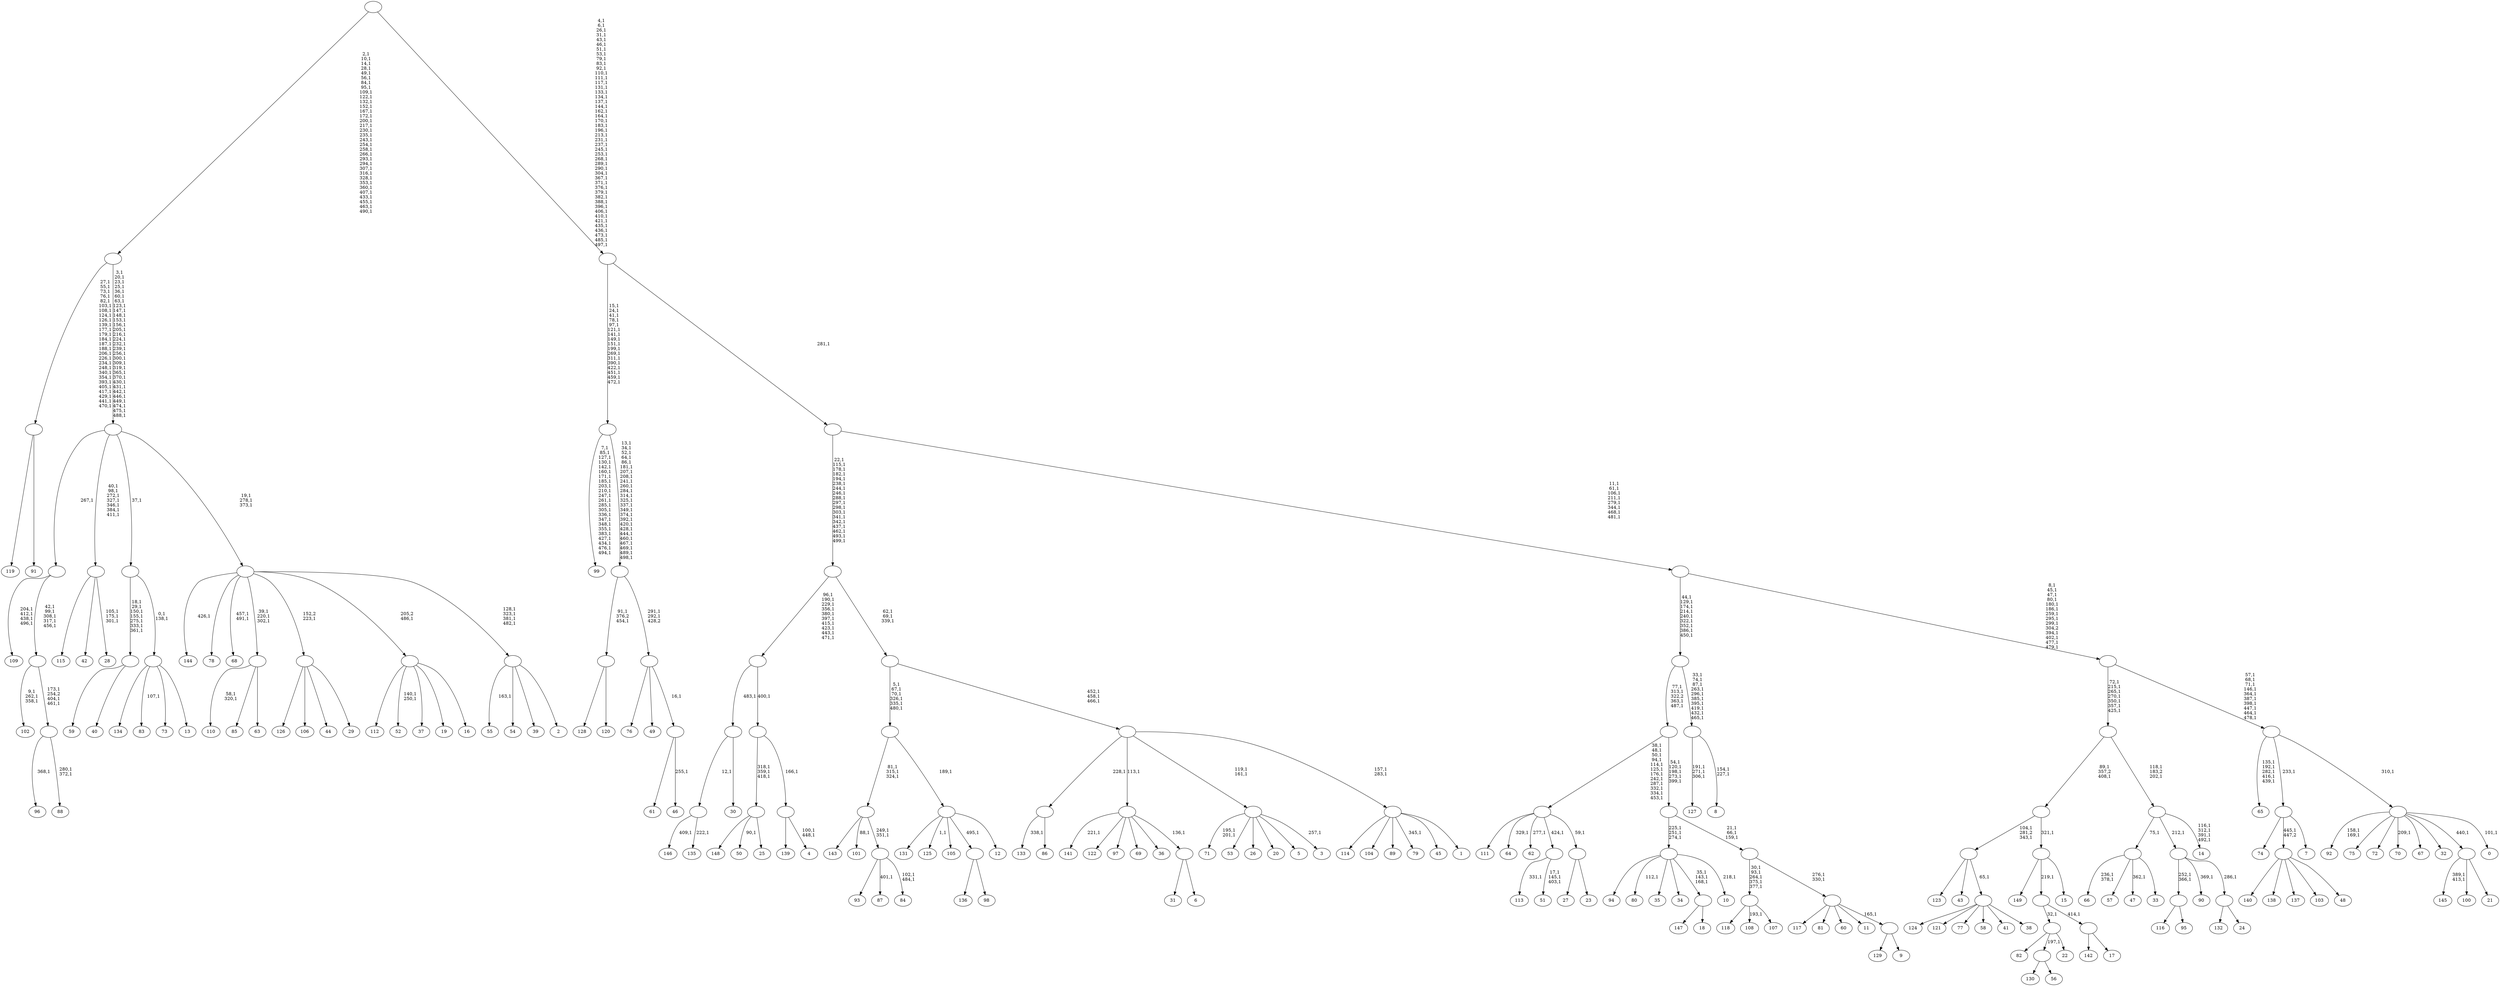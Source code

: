 digraph T {
	650 [label="149"]
	649 [label="148"]
	648 [label="147"]
	647 [label="146"]
	645 [label="145"]
	642 [label="144"]
	640 [label="143"]
	639 [label="142"]
	638 [label="141"]
	636 [label="140"]
	635 [label="139"]
	634 [label="138"]
	633 [label="137"]
	632 [label="136"]
	631 [label="135"]
	629 [label=""]
	628 [label="134"]
	627 [label="133"]
	625 [label="132"]
	624 [label="131"]
	623 [label="130"]
	622 [label="129"]
	621 [label="128"]
	620 [label="127"]
	616 [label="126"]
	615 [label="125"]
	613 [label="124"]
	612 [label="123"]
	611 [label="122"]
	610 [label="121"]
	609 [label="120"]
	608 [label=""]
	606 [label="119"]
	605 [label="118"]
	604 [label="117"]
	603 [label="116"]
	602 [label="115"]
	601 [label="114"]
	600 [label="113"]
	598 [label="112"]
	597 [label="111"]
	596 [label="110"]
	593 [label="109"]
	588 [label="108"]
	586 [label="107"]
	585 [label=""]
	580 [label="106"]
	579 [label="105"]
	578 [label="104"]
	577 [label="103"]
	576 [label="102"]
	572 [label="101"]
	570 [label="100"]
	569 [label="99"]
	545 [label="98"]
	544 [label=""]
	543 [label="97"]
	542 [label="96"]
	540 [label="95"]
	539 [label=""]
	537 [label="94"]
	536 [label="93"]
	535 [label="92"]
	532 [label="91"]
	531 [label=""]
	504 [label="90"]
	502 [label="89"]
	501 [label="88"]
	498 [label=""]
	495 [label=""]
	490 [label=""]
	489 [label="87"]
	487 [label="86"]
	486 [label=""]
	485 [label="85"]
	484 [label="84"]
	481 [label=""]
	479 [label=""]
	476 [label="83"]
	474 [label="82"]
	473 [label="81"]
	472 [label="80"]
	470 [label="79"]
	468 [label="78"]
	467 [label="77"]
	466 [label="76"]
	465 [label="75"]
	464 [label="74"]
	463 [label="73"]
	462 [label="72"]
	461 [label="71"]
	458 [label="70"]
	456 [label="69"]
	455 [label="68"]
	452 [label="67"]
	451 [label="66"]
	448 [label="65"]
	442 [label="64"]
	440 [label="63"]
	439 [label=""]
	436 [label="62"]
	434 [label="61"]
	433 [label="60"]
	432 [label="59"]
	431 [label="58"]
	430 [label="57"]
	429 [label="56"]
	428 [label=""]
	427 [label="55"]
	425 [label="54"]
	424 [label="53"]
	423 [label="52"]
	420 [label="51"]
	416 [label=""]
	415 [label="50"]
	413 [label="49"]
	412 [label="48"]
	411 [label=""]
	410 [label="47"]
	408 [label="46"]
	406 [label=""]
	405 [label=""]
	403 [label=""]
	378 [label=""]
	361 [label="45"]
	360 [label="44"]
	359 [label="43"]
	358 [label="42"]
	357 [label="41"]
	356 [label="40"]
	355 [label=""]
	348 [label="39"]
	347 [label="38"]
	346 [label=""]
	345 [label=""]
	343 [label="37"]
	342 [label="36"]
	341 [label="35"]
	340 [label="34"]
	339 [label="33"]
	338 [label=""]
	337 [label="32"]
	336 [label="31"]
	335 [label="30"]
	334 [label=""]
	333 [label="29"]
	332 [label=""]
	331 [label="28"]
	327 [label=""]
	320 [label="27"]
	319 [label="26"]
	318 [label="25"]
	317 [label=""]
	314 [label="24"]
	313 [label=""]
	312 [label=""]
	311 [label="23"]
	310 [label=""]
	309 [label=""]
	297 [label="22"]
	296 [label=""]
	295 [label="21"]
	294 [label=""]
	293 [label="20"]
	292 [label="19"]
	291 [label="18"]
	290 [label=""]
	287 [label="17"]
	286 [label=""]
	285 [label=""]
	284 [label="16"]
	283 [label=""]
	282 [label="15"]
	281 [label=""]
	280 [label=""]
	278 [label="14"]
	273 [label=""]
	271 [label=""]
	264 [label="13"]
	263 [label=""]
	261 [label=""]
	260 [label="12"]
	259 [label=""]
	258 [label=""]
	252 [label="11"]
	251 [label="10"]
	249 [label=""]
	246 [label="9"]
	245 [label=""]
	244 [label=""]
	242 [label=""]
	239 [label=""]
	234 [label=""]
	230 [label="8"]
	227 [label=""]
	217 [label=""]
	208 [label="7"]
	207 [label=""]
	206 [label="6"]
	205 [label=""]
	204 [label=""]
	203 [label="5"]
	202 [label="4"]
	199 [label=""]
	198 [label=""]
	197 [label=""]
	187 [label="3"]
	185 [label=""]
	183 [label="2"]
	182 [label=""]
	178 [label=""]
	175 [label=""]
	144 [label=""]
	110 [label="1"]
	109 [label=""]
	107 [label=""]
	104 [label=""]
	101 [label=""]
	83 [label="0"]
	81 [label=""]
	80 [label=""]
	70 [label=""]
	57 [label=""]
	49 [label=""]
	48 [label=""]
	0 [label=""]
	629 -> 631 [label="222,1"]
	629 -> 647 [label="409,1"]
	608 -> 621 [label=""]
	608 -> 609 [label=""]
	585 -> 588 [label="193,1"]
	585 -> 605 [label=""]
	585 -> 586 [label=""]
	544 -> 632 [label=""]
	544 -> 545 [label=""]
	539 -> 603 [label=""]
	539 -> 540 [label=""]
	531 -> 606 [label=""]
	531 -> 532 [label=""]
	498 -> 501 [label="280,1\n372,1"]
	498 -> 542 [label="368,1"]
	495 -> 498 [label="173,1\n254,2\n404,1\n461,1"]
	495 -> 576 [label="9,1\n262,1\n358,1"]
	490 -> 495 [label="42,1\n99,1\n308,1\n317,1\n456,1"]
	490 -> 593 [label="204,1\n412,1\n438,1\n496,1"]
	486 -> 627 [label="338,1"]
	486 -> 487 [label=""]
	481 -> 484 [label="102,1\n484,1"]
	481 -> 489 [label="401,1"]
	481 -> 536 [label=""]
	479 -> 481 [label="249,1\n351,1"]
	479 -> 572 [label="88,1"]
	479 -> 640 [label=""]
	439 -> 596 [label="58,1\n320,1"]
	439 -> 485 [label=""]
	439 -> 440 [label=""]
	428 -> 623 [label=""]
	428 -> 429 [label=""]
	416 -> 420 [label="17,1\n145,1\n403,1"]
	416 -> 600 [label="331,1"]
	411 -> 636 [label=""]
	411 -> 634 [label=""]
	411 -> 633 [label=""]
	411 -> 577 [label=""]
	411 -> 412 [label=""]
	406 -> 408 [label="255,1"]
	406 -> 434 [label=""]
	405 -> 466 [label=""]
	405 -> 413 [label=""]
	405 -> 406 [label="16,1"]
	403 -> 405 [label="291,1\n292,1\n428,2"]
	403 -> 608 [label="91,1\n376,2\n454,1"]
	378 -> 403 [label="13,1\n34,1\n52,1\n64,1\n86,1\n181,1\n207,1\n208,1\n241,1\n260,1\n284,1\n314,1\n325,1\n337,1\n349,1\n374,1\n392,1\n420,1\n428,1\n444,1\n460,1\n467,1\n469,1\n489,1\n498,1"]
	378 -> 569 [label="7,1\n85,1\n127,1\n130,1\n142,1\n160,1\n171,1\n185,1\n203,1\n210,1\n247,1\n261,1\n285,1\n305,1\n336,1\n347,1\n348,1\n355,1\n383,1\n427,1\n434,1\n476,1\n494,1"]
	355 -> 432 [label=""]
	355 -> 356 [label=""]
	346 -> 613 [label=""]
	346 -> 610 [label=""]
	346 -> 467 [label=""]
	346 -> 431 [label=""]
	346 -> 357 [label=""]
	346 -> 347 [label=""]
	345 -> 612 [label=""]
	345 -> 359 [label=""]
	345 -> 346 [label="65,1"]
	338 -> 410 [label="362,1"]
	338 -> 451 [label="236,1\n378,1"]
	338 -> 430 [label=""]
	338 -> 339 [label=""]
	334 -> 629 [label="12,1"]
	334 -> 335 [label=""]
	332 -> 616 [label=""]
	332 -> 580 [label=""]
	332 -> 360 [label=""]
	332 -> 333 [label=""]
	327 -> 331 [label="105,1\n175,1\n301,1"]
	327 -> 602 [label=""]
	327 -> 358 [label=""]
	317 -> 415 [label="90,1"]
	317 -> 649 [label=""]
	317 -> 318 [label=""]
	313 -> 625 [label=""]
	313 -> 314 [label=""]
	312 -> 504 [label="369,1"]
	312 -> 539 [label="252,1\n366,1"]
	312 -> 313 [label="286,1"]
	310 -> 320 [label=""]
	310 -> 311 [label=""]
	309 -> 436 [label="277,1"]
	309 -> 442 [label="329,1"]
	309 -> 597 [label=""]
	309 -> 416 [label="424,1"]
	309 -> 310 [label="59,1"]
	296 -> 474 [label=""]
	296 -> 428 [label="197,1"]
	296 -> 297 [label=""]
	294 -> 645 [label="389,1\n413,1"]
	294 -> 570 [label=""]
	294 -> 295 [label=""]
	290 -> 648 [label=""]
	290 -> 291 [label=""]
	286 -> 639 [label=""]
	286 -> 287 [label=""]
	285 -> 296 [label="32,1"]
	285 -> 286 [label="414,1"]
	283 -> 423 [label="140,1\n250,1"]
	283 -> 598 [label=""]
	283 -> 343 [label=""]
	283 -> 292 [label=""]
	283 -> 284 [label=""]
	281 -> 650 [label=""]
	281 -> 285 [label="219,1"]
	281 -> 282 [label=""]
	280 -> 345 [label="104,1\n281,2\n343,1"]
	280 -> 281 [label="321,1"]
	273 -> 278 [label="116,1\n312,1\n391,1\n492,1"]
	273 -> 338 [label="75,1"]
	273 -> 312 [label="212,1"]
	271 -> 273 [label="118,1\n183,2\n202,1"]
	271 -> 280 [label="89,1\n357,2\n408,1"]
	263 -> 476 [label="107,1"]
	263 -> 628 [label=""]
	263 -> 463 [label=""]
	263 -> 264 [label=""]
	261 -> 263 [label="0,1\n138,1"]
	261 -> 355 [label="18,1\n29,1\n150,1\n155,1\n275,1\n333,1\n361,1"]
	259 -> 615 [label="1,1"]
	259 -> 624 [label=""]
	259 -> 579 [label=""]
	259 -> 544 [label="495,1"]
	259 -> 260 [label=""]
	258 -> 479 [label="81,1\n315,1\n324,1"]
	258 -> 259 [label="189,1"]
	249 -> 251 [label="218,1"]
	249 -> 290 [label="35,1\n143,1\n168,1"]
	249 -> 472 [label="112,1"]
	249 -> 537 [label=""]
	249 -> 341 [label=""]
	249 -> 340 [label=""]
	245 -> 622 [label=""]
	245 -> 246 [label=""]
	244 -> 604 [label=""]
	244 -> 473 [label=""]
	244 -> 433 [label=""]
	244 -> 252 [label=""]
	244 -> 245 [label="165,1"]
	242 -> 244 [label="276,1\n330,1"]
	242 -> 585 [label="30,1\n93,1\n264,1\n375,1\n377,1"]
	239 -> 242 [label="21,1\n66,1\n159,1"]
	239 -> 249 [label="225,1\n251,1\n274,1"]
	234 -> 239 [label="54,1\n120,1\n198,1\n273,1\n399,1"]
	234 -> 309 [label="38,1\n48,1\n50,1\n94,1\n114,1\n125,1\n176,1\n242,1\n287,1\n332,1\n334,1\n453,1"]
	227 -> 230 [label="154,1\n227,1"]
	227 -> 620 [label="191,1\n271,1\n306,1"]
	217 -> 227 [label="33,1\n74,1\n87,1\n263,1\n296,1\n385,1\n395,1\n419,1\n432,1\n465,1"]
	217 -> 234 [label="77,1\n313,1\n322,2\n363,1\n487,1"]
	207 -> 464 [label=""]
	207 -> 411 [label="445,1\n447,2"]
	207 -> 208 [label=""]
	205 -> 336 [label=""]
	205 -> 206 [label=""]
	204 -> 638 [label="221,1"]
	204 -> 611 [label=""]
	204 -> 543 [label=""]
	204 -> 456 [label=""]
	204 -> 342 [label=""]
	204 -> 205 [label="136,1"]
	199 -> 202 [label="100,1\n448,1"]
	199 -> 635 [label=""]
	198 -> 317 [label="318,1\n359,1\n418,1"]
	198 -> 199 [label="166,1"]
	197 -> 334 [label="483,1"]
	197 -> 198 [label="400,1"]
	185 -> 187 [label="257,1"]
	185 -> 461 [label="195,1\n201,1"]
	185 -> 424 [label=""]
	185 -> 319 [label=""]
	185 -> 293 [label=""]
	185 -> 203 [label=""]
	182 -> 427 [label="163,1"]
	182 -> 425 [label=""]
	182 -> 348 [label=""]
	182 -> 183 [label=""]
	178 -> 182 [label="128,1\n323,1\n381,1\n482,1"]
	178 -> 439 [label="39,1\n220,1\n302,1"]
	178 -> 455 [label="457,1\n491,1"]
	178 -> 642 [label="426,1"]
	178 -> 468 [label=""]
	178 -> 332 [label="152,2\n223,1"]
	178 -> 283 [label="205,2\n486,1"]
	175 -> 178 [label="19,1\n278,1\n373,1"]
	175 -> 327 [label="40,1\n98,1\n272,1\n327,1\n346,1\n384,1\n411,1"]
	175 -> 490 [label="267,1"]
	175 -> 261 [label="37,1"]
	144 -> 175 [label="3,1\n20,1\n23,1\n25,1\n36,1\n60,1\n63,1\n123,1\n147,1\n148,1\n153,1\n156,1\n205,1\n216,1\n224,1\n232,1\n239,1\n256,1\n300,1\n309,1\n319,1\n365,1\n370,1\n430,1\n431,1\n442,1\n446,1\n449,1\n474,1\n475,1\n488,1"]
	144 -> 531 [label="27,1\n55,1\n73,1\n76,1\n82,1\n103,1\n108,1\n124,1\n126,1\n139,1\n177,1\n179,1\n184,1\n187,1\n188,1\n206,1\n226,1\n234,1\n248,1\n340,1\n354,1\n393,1\n405,1\n417,1\n429,1\n441,1\n470,1"]
	109 -> 470 [label="345,1"]
	109 -> 601 [label=""]
	109 -> 578 [label=""]
	109 -> 502 [label=""]
	109 -> 361 [label=""]
	109 -> 110 [label=""]
	107 -> 109 [label="157,1\n283,1"]
	107 -> 185 [label="119,1\n161,1"]
	107 -> 486 [label="228,1"]
	107 -> 204 [label="113,1"]
	104 -> 107 [label="452,1\n458,1\n466,1"]
	104 -> 258 [label="5,1\n67,1\n70,1\n326,1\n335,1\n480,1"]
	101 -> 104 [label="62,1\n69,1\n339,1"]
	101 -> 197 [label="96,1\n190,1\n229,1\n356,1\n380,1\n397,1\n415,1\n423,1\n443,1\n471,1"]
	81 -> 83 [label="101,1"]
	81 -> 458 [label="209,1"]
	81 -> 535 [label="158,1\n169,1"]
	81 -> 465 [label=""]
	81 -> 462 [label=""]
	81 -> 452 [label=""]
	81 -> 337 [label=""]
	81 -> 294 [label="440,1"]
	80 -> 448 [label="135,1\n192,1\n282,1\n416,1\n439,1"]
	80 -> 207 [label="233,1"]
	80 -> 81 [label="310,1"]
	70 -> 80 [label="57,1\n68,1\n71,1\n146,1\n364,1\n387,1\n398,1\n447,1\n464,1\n478,1"]
	70 -> 271 [label="72,1\n215,1\n265,1\n270,1\n350,1\n357,1\n425,1"]
	57 -> 70 [label="8,1\n45,1\n47,1\n80,1\n180,1\n186,1\n259,1\n295,1\n299,1\n304,2\n394,1\n402,1\n477,1\n479,1"]
	57 -> 217 [label="44,1\n129,1\n174,1\n214,1\n240,1\n322,1\n352,1\n386,1\n450,1"]
	49 -> 57 [label="11,1\n61,1\n106,1\n211,1\n279,1\n344,1\n468,1\n481,1"]
	49 -> 101 [label="22,1\n115,1\n178,1\n182,1\n194,1\n238,1\n244,1\n246,1\n288,1\n297,1\n298,1\n303,1\n341,1\n342,1\n437,1\n462,1\n493,1\n499,1"]
	48 -> 378 [label="15,1\n24,1\n41,1\n78,1\n97,1\n121,1\n141,1\n149,1\n151,1\n199,1\n269,1\n311,1\n390,1\n422,1\n451,1\n459,1\n472,1"]
	48 -> 49 [label="281,1"]
	0 -> 48 [label="4,1\n6,1\n26,1\n31,1\n43,1\n46,1\n51,1\n53,1\n79,1\n83,1\n92,1\n110,1\n111,1\n117,1\n131,1\n133,1\n134,1\n137,1\n144,1\n162,1\n164,1\n170,1\n183,1\n196,1\n213,1\n231,1\n237,1\n245,1\n253,1\n268,1\n289,1\n290,1\n304,1\n367,1\n371,1\n376,1\n379,1\n382,1\n388,1\n396,1\n406,1\n410,1\n421,1\n435,1\n436,1\n473,1\n485,1\n497,1"]
	0 -> 144 [label="2,1\n10,1\n14,1\n28,1\n49,1\n56,1\n84,1\n95,1\n109,1\n122,1\n132,1\n152,1\n167,1\n172,1\n200,1\n217,1\n230,1\n235,1\n243,1\n254,1\n258,1\n266,1\n293,1\n294,1\n307,1\n316,1\n328,1\n353,1\n360,1\n407,1\n433,1\n455,1\n463,1\n490,1"]
}
